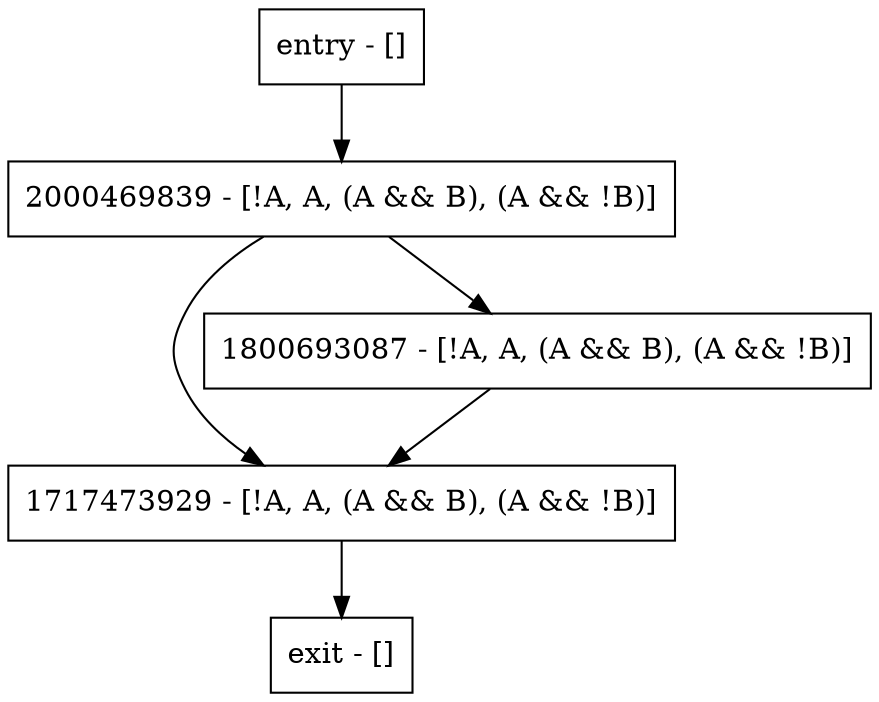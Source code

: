 digraph foo {
node [shape=record];
entry [label="entry - []"];
exit [label="exit - []"];
1717473929 [label="1717473929 - [!A, A, (A && B), (A && !B)]"];
2000469839 [label="2000469839 - [!A, A, (A && B), (A && !B)]"];
1800693087 [label="1800693087 - [!A, A, (A && B), (A && !B)]"];
entry;
exit;
entry -> 2000469839;
1717473929 -> exit;
2000469839 -> 1717473929;
2000469839 -> 1800693087;
1800693087 -> 1717473929;
}
